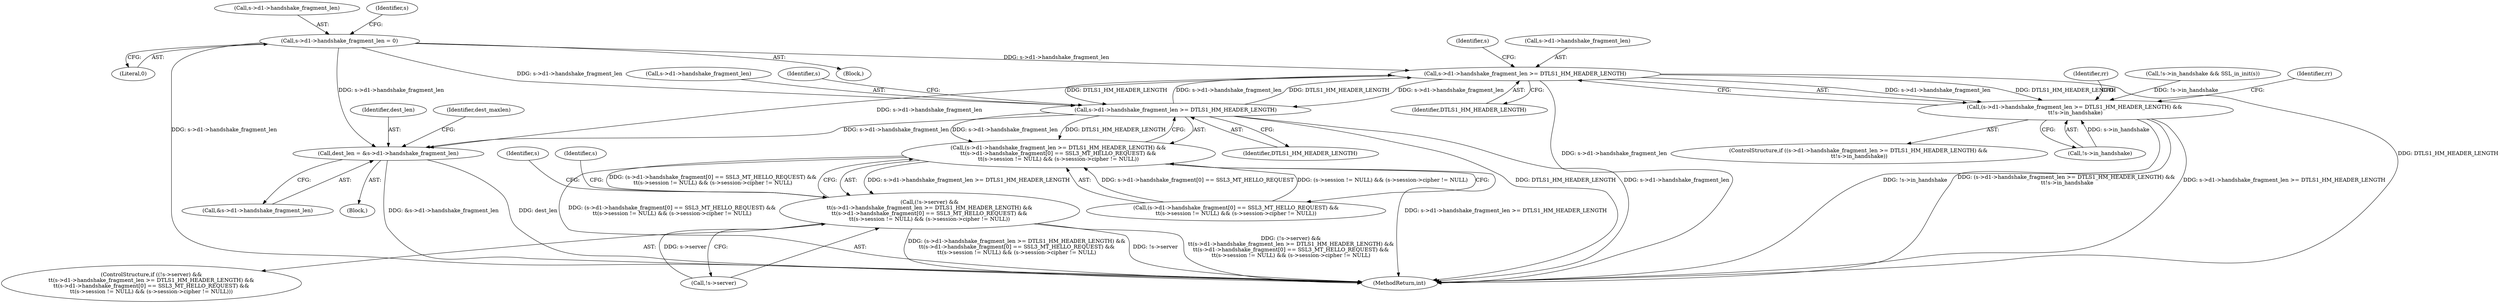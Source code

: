 digraph "0_openssl_103b171d8fc282ef435f8de9afbf7782e312961f_3@pointer" {
"1001434" [label="(Call,s->d1->handshake_fragment_len >= DTLS1_HM_HEADER_LENGTH)"];
"1000867" [label="(Call,s->d1->handshake_fragment_len = 0)"];
"1000836" [label="(Call,s->d1->handshake_fragment_len >= DTLS1_HM_HEADER_LENGTH)"];
"1001434" [label="(Call,s->d1->handshake_fragment_len >= DTLS1_HM_HEADER_LENGTH)"];
"1000662" [label="(Call,dest_len = &s->d1->handshake_fragment_len)"];
"1000835" [label="(Call,(s->d1->handshake_fragment_len >= DTLS1_HM_HEADER_LENGTH) &&\n\t\t(s->d1->handshake_fragment[0] == SSL3_MT_HELLO_REQUEST) &&\n\t\t(s->session != NULL) && (s->session->cipher != NULL))"];
"1000830" [label="(Call,(!s->server) &&\n\t\t(s->d1->handshake_fragment_len >= DTLS1_HM_HEADER_LENGTH) &&\n\t\t(s->d1->handshake_fragment[0] == SSL3_MT_HELLO_REQUEST) &&\n\t\t(s->session != NULL) && (s->session->cipher != NULL))"];
"1001433" [label="(Call,(s->d1->handshake_fragment_len >= DTLS1_HM_HEADER_LENGTH) && \n\t\t!s->in_handshake)"];
"1000835" [label="(Call,(s->d1->handshake_fragment_len >= DTLS1_HM_HEADER_LENGTH) &&\n\t\t(s->d1->handshake_fragment[0] == SSL3_MT_HELLO_REQUEST) &&\n\t\t(s->session != NULL) && (s->session->cipher != NULL))"];
"1001434" [label="(Call,s->d1->handshake_fragment_len >= DTLS1_HM_HEADER_LENGTH)"];
"1000646" [label="(Block,)"];
"1000870" [label="(Identifier,s)"];
"1000226" [label="(Call,!s->in_handshake && SSL_in_init(s))"];
"1001433" [label="(Call,(s->d1->handshake_fragment_len >= DTLS1_HM_HEADER_LENGTH) && \n\t\t!s->in_handshake)"];
"1001432" [label="(ControlStructure,if ((s->d1->handshake_fragment_len >= DTLS1_HM_HEADER_LENGTH) && \n\t\t!s->in_handshake))"];
"1001440" [label="(Identifier,DTLS1_HM_HEADER_LENGTH)"];
"1001031" [label="(Identifier,s)"];
"1001435" [label="(Call,s->d1->handshake_fragment_len)"];
"1001443" [label="(Identifier,s)"];
"1000663" [label="(Identifier,dest_len)"];
"1000848" [label="(Identifier,s)"];
"1000829" [label="(ControlStructure,if ((!s->server) &&\n\t\t(s->d1->handshake_fragment_len >= DTLS1_HM_HEADER_LENGTH) &&\n\t\t(s->d1->handshake_fragment[0] == SSL3_MT_HELLO_REQUEST) &&\n\t\t(s->session != NULL) && (s->session->cipher != NULL)))"];
"1000868" [label="(Call,s->d1->handshake_fragment_len)"];
"1001449" [label="(Identifier,rr)"];
"1001707" [label="(MethodReturn,int)"];
"1000830" [label="(Call,(!s->server) &&\n\t\t(s->d1->handshake_fragment_len >= DTLS1_HM_HEADER_LENGTH) &&\n\t\t(s->d1->handshake_fragment[0] == SSL3_MT_HELLO_REQUEST) &&\n\t\t(s->session != NULL) && (s->session->cipher != NULL))"];
"1000837" [label="(Call,s->d1->handshake_fragment_len)"];
"1000867" [label="(Call,s->d1->handshake_fragment_len = 0)"];
"1001441" [label="(Call,!s->in_handshake)"];
"1000831" [label="(Call,!s->server)"];
"1001593" [label="(Identifier,rr)"];
"1000873" [label="(Literal,0)"];
"1000843" [label="(Call,(s->d1->handshake_fragment[0] == SSL3_MT_HELLO_REQUEST) &&\n\t\t(s->session != NULL) && (s->session->cipher != NULL))"];
"1000866" [label="(Block,)"];
"1000880" [label="(Identifier,s)"];
"1000836" [label="(Call,s->d1->handshake_fragment_len >= DTLS1_HM_HEADER_LENGTH)"];
"1000664" [label="(Call,&s->d1->handshake_fragment_len)"];
"1000842" [label="(Identifier,DTLS1_HM_HEADER_LENGTH)"];
"1000778" [label="(Identifier,dest_maxlen)"];
"1000662" [label="(Call,dest_len = &s->d1->handshake_fragment_len)"];
"1001434" -> "1001433"  [label="AST: "];
"1001434" -> "1001440"  [label="CFG: "];
"1001435" -> "1001434"  [label="AST: "];
"1001440" -> "1001434"  [label="AST: "];
"1001443" -> "1001434"  [label="CFG: "];
"1001433" -> "1001434"  [label="CFG: "];
"1001434" -> "1001707"  [label="DDG: DTLS1_HM_HEADER_LENGTH"];
"1001434" -> "1001707"  [label="DDG: s->d1->handshake_fragment_len"];
"1001434" -> "1000662"  [label="DDG: s->d1->handshake_fragment_len"];
"1001434" -> "1000836"  [label="DDG: s->d1->handshake_fragment_len"];
"1001434" -> "1000836"  [label="DDG: DTLS1_HM_HEADER_LENGTH"];
"1001434" -> "1001433"  [label="DDG: s->d1->handshake_fragment_len"];
"1001434" -> "1001433"  [label="DDG: DTLS1_HM_HEADER_LENGTH"];
"1000867" -> "1001434"  [label="DDG: s->d1->handshake_fragment_len"];
"1000836" -> "1001434"  [label="DDG: s->d1->handshake_fragment_len"];
"1000836" -> "1001434"  [label="DDG: DTLS1_HM_HEADER_LENGTH"];
"1000867" -> "1000866"  [label="AST: "];
"1000867" -> "1000873"  [label="CFG: "];
"1000868" -> "1000867"  [label="AST: "];
"1000873" -> "1000867"  [label="AST: "];
"1000880" -> "1000867"  [label="CFG: "];
"1000867" -> "1001707"  [label="DDG: s->d1->handshake_fragment_len"];
"1000867" -> "1000662"  [label="DDG: s->d1->handshake_fragment_len"];
"1000867" -> "1000836"  [label="DDG: s->d1->handshake_fragment_len"];
"1000836" -> "1000835"  [label="AST: "];
"1000836" -> "1000842"  [label="CFG: "];
"1000837" -> "1000836"  [label="AST: "];
"1000842" -> "1000836"  [label="AST: "];
"1000848" -> "1000836"  [label="CFG: "];
"1000835" -> "1000836"  [label="CFG: "];
"1000836" -> "1001707"  [label="DDG: DTLS1_HM_HEADER_LENGTH"];
"1000836" -> "1001707"  [label="DDG: s->d1->handshake_fragment_len"];
"1000836" -> "1000662"  [label="DDG: s->d1->handshake_fragment_len"];
"1000836" -> "1000835"  [label="DDG: s->d1->handshake_fragment_len"];
"1000836" -> "1000835"  [label="DDG: DTLS1_HM_HEADER_LENGTH"];
"1000662" -> "1000646"  [label="AST: "];
"1000662" -> "1000664"  [label="CFG: "];
"1000663" -> "1000662"  [label="AST: "];
"1000664" -> "1000662"  [label="AST: "];
"1000778" -> "1000662"  [label="CFG: "];
"1000662" -> "1001707"  [label="DDG: dest_len"];
"1000662" -> "1001707"  [label="DDG: &s->d1->handshake_fragment_len"];
"1000835" -> "1000830"  [label="AST: "];
"1000835" -> "1000843"  [label="CFG: "];
"1000843" -> "1000835"  [label="AST: "];
"1000830" -> "1000835"  [label="CFG: "];
"1000835" -> "1001707"  [label="DDG: (s->d1->handshake_fragment[0] == SSL3_MT_HELLO_REQUEST) &&\n\t\t(s->session != NULL) && (s->session->cipher != NULL)"];
"1000835" -> "1001707"  [label="DDG: s->d1->handshake_fragment_len >= DTLS1_HM_HEADER_LENGTH"];
"1000835" -> "1000830"  [label="DDG: s->d1->handshake_fragment_len >= DTLS1_HM_HEADER_LENGTH"];
"1000835" -> "1000830"  [label="DDG: (s->d1->handshake_fragment[0] == SSL3_MT_HELLO_REQUEST) &&\n\t\t(s->session != NULL) && (s->session->cipher != NULL)"];
"1000843" -> "1000835"  [label="DDG: s->d1->handshake_fragment[0] == SSL3_MT_HELLO_REQUEST"];
"1000843" -> "1000835"  [label="DDG: (s->session != NULL) && (s->session->cipher != NULL)"];
"1000830" -> "1000829"  [label="AST: "];
"1000830" -> "1000831"  [label="CFG: "];
"1000831" -> "1000830"  [label="AST: "];
"1000870" -> "1000830"  [label="CFG: "];
"1001031" -> "1000830"  [label="CFG: "];
"1000830" -> "1001707"  [label="DDG: (!s->server) &&\n\t\t(s->d1->handshake_fragment_len >= DTLS1_HM_HEADER_LENGTH) &&\n\t\t(s->d1->handshake_fragment[0] == SSL3_MT_HELLO_REQUEST) &&\n\t\t(s->session != NULL) && (s->session->cipher != NULL)"];
"1000830" -> "1001707"  [label="DDG: (s->d1->handshake_fragment_len >= DTLS1_HM_HEADER_LENGTH) &&\n\t\t(s->d1->handshake_fragment[0] == SSL3_MT_HELLO_REQUEST) &&\n\t\t(s->session != NULL) && (s->session->cipher != NULL)"];
"1000830" -> "1001707"  [label="DDG: !s->server"];
"1000831" -> "1000830"  [label="DDG: s->server"];
"1001433" -> "1001432"  [label="AST: "];
"1001433" -> "1001441"  [label="CFG: "];
"1001441" -> "1001433"  [label="AST: "];
"1001449" -> "1001433"  [label="CFG: "];
"1001593" -> "1001433"  [label="CFG: "];
"1001433" -> "1001707"  [label="DDG: (s->d1->handshake_fragment_len >= DTLS1_HM_HEADER_LENGTH) && \n\t\t!s->in_handshake"];
"1001433" -> "1001707"  [label="DDG: s->d1->handshake_fragment_len >= DTLS1_HM_HEADER_LENGTH"];
"1001433" -> "1001707"  [label="DDG: !s->in_handshake"];
"1000226" -> "1001433"  [label="DDG: !s->in_handshake"];
"1001441" -> "1001433"  [label="DDG: s->in_handshake"];
}
